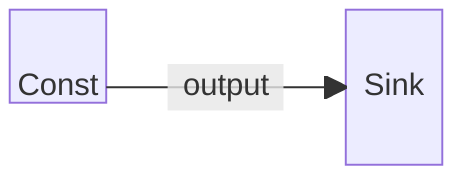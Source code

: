 block-beta
    columns 4
    Const space:2 Sink
    Const-- "output" -->Sink

    classDef block height:48px,padding:8px;
    classDef hidden visibility:none;
    class Const block
    class Sink hidden